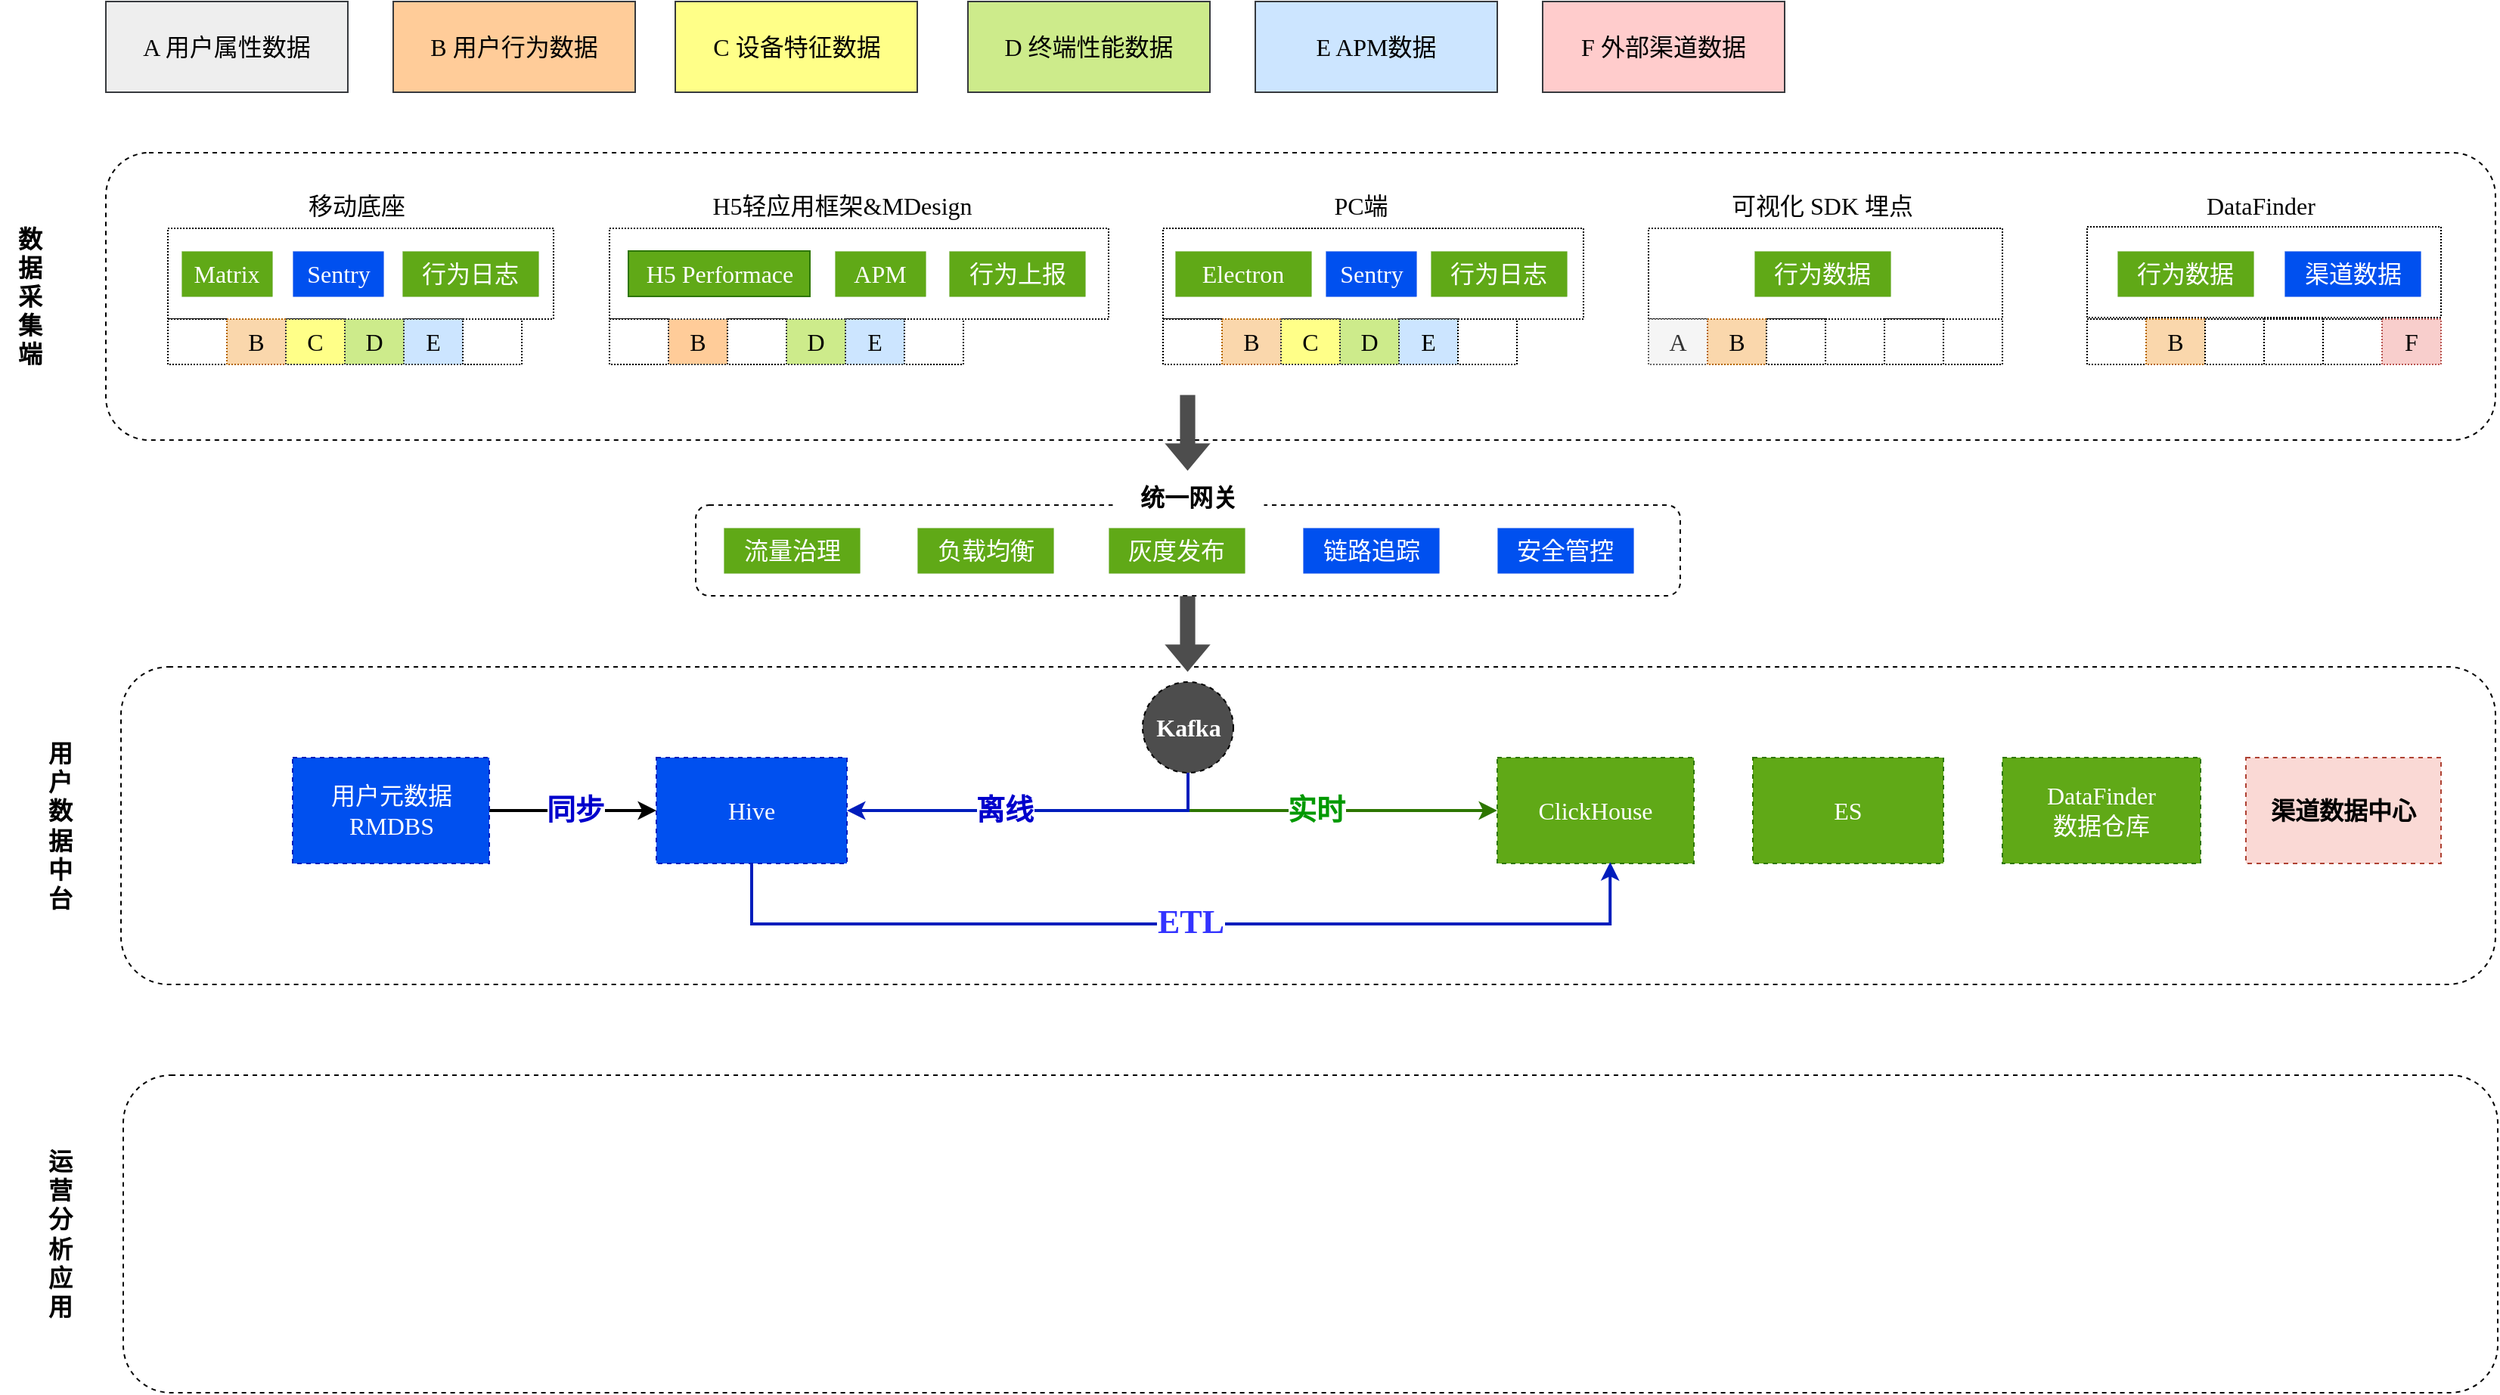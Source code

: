 <mxfile version="17.2.4" type="github">
  <diagram id="R6LKjHRkVj6gWCjwfnXa" name="Page-1">
    <mxGraphModel dx="1609" dy="468" grid="1" gridSize="10" guides="1" tooltips="1" connect="1" arrows="1" fold="1" page="1" pageScale="1" pageWidth="827" pageHeight="1169" math="0" shadow="0">
      <root>
        <mxCell id="0" />
        <mxCell id="1" parent="0" />
        <mxCell id="avs_9zYvvi-18t2LZXdR-45" value="" style="rounded=1;whiteSpace=wrap;html=1;dashed=1;fontSize=22;fontColor=#0000CC;fillColor=#FFFFFF;fontFamily=Comic Sans MS;" vertex="1" parent="1">
          <mxGeometry x="-680" y="480" width="1570" height="210" as="geometry" />
        </mxCell>
        <mxCell id="xEdestO7AOEsHorYzFaQ-1" value="A 用户属性数据" style="rounded=0;whiteSpace=wrap;html=1;fillColor=#eeeeee;strokeColor=#36393d;fontSize=16;fontFamily=Comic Sans MS;" parent="1" vertex="1">
          <mxGeometry x="-690" y="40" width="160" height="60" as="geometry" />
        </mxCell>
        <mxCell id="xEdestO7AOEsHorYzFaQ-2" value="B 用户行为数据" style="rounded=0;whiteSpace=wrap;html=1;fillColor=#ffcc99;strokeColor=#36393d;fontSize=16;fontFamily=Comic Sans MS;" parent="1" vertex="1">
          <mxGeometry x="-500" y="40" width="160" height="60" as="geometry" />
        </mxCell>
        <mxCell id="xEdestO7AOEsHorYzFaQ-3" value="E APM数据" style="rounded=0;whiteSpace=wrap;html=1;fillColor=#cce5ff;strokeColor=#36393d;fontSize=16;fontFamily=Comic Sans MS;" parent="1" vertex="1">
          <mxGeometry x="70" y="40" width="160" height="60" as="geometry" />
        </mxCell>
        <mxCell id="xEdestO7AOEsHorYzFaQ-4" value="F 外部渠道数据" style="rounded=0;whiteSpace=wrap;html=1;fillColor=#ffcccc;strokeColor=#36393d;fontSize=16;fontFamily=Comic Sans MS;" parent="1" vertex="1">
          <mxGeometry x="260" y="40" width="160" height="60" as="geometry" />
        </mxCell>
        <mxCell id="xEdestO7AOEsHorYzFaQ-5" value="" style="rounded=1;whiteSpace=wrap;html=1;fontSize=16;dashed=1;fontFamily=Comic Sans MS;" parent="1" vertex="1">
          <mxGeometry x="-690" y="140" width="1580" height="190" as="geometry" />
        </mxCell>
        <mxCell id="xEdestO7AOEsHorYzFaQ-6" value="数&lt;br&gt;据&lt;br&gt;采&lt;br&gt;集&lt;br&gt;端" style="rounded=0;whiteSpace=wrap;html=1;fontSize=16;strokeWidth=0;strokeColor=none;fontFamily=Comic Sans MS;fontStyle=1" parent="1" vertex="1">
          <mxGeometry x="-760" y="170" width="40" height="130" as="geometry" />
        </mxCell>
        <mxCell id="xEdestO7AOEsHorYzFaQ-8" value="移动底座" style="rounded=0;whiteSpace=wrap;html=1;dashed=1;fontSize=16;strokeWidth=0;fontFamily=Comic Sans MS;strokeColor=none;" parent="1" vertex="1">
          <mxGeometry x="-574" y="160" width="100" height="30" as="geometry" />
        </mxCell>
        <mxCell id="xEdestO7AOEsHorYzFaQ-9" value="" style="rounded=0;whiteSpace=wrap;html=1;dashed=1;fontSize=16;strokeWidth=1;fontFamily=Comic Sans MS;dashPattern=1 1;" parent="1" vertex="1">
          <mxGeometry x="-649" y="190" width="255" height="60" as="geometry" />
        </mxCell>
        <mxCell id="xEdestO7AOEsHorYzFaQ-10" value="Matrix" style="rounded=0;whiteSpace=wrap;html=1;dashed=1;fontSize=16;strokeWidth=0;fontFamily=Comic Sans MS;fillColor=#60a917;fontColor=#ffffff;strokeColor=#2D7600;" parent="1" vertex="1">
          <mxGeometry x="-640" y="205" width="60" height="30" as="geometry" />
        </mxCell>
        <mxCell id="xEdestO7AOEsHorYzFaQ-11" value="Sentry" style="rounded=0;whiteSpace=wrap;html=1;dashed=1;fontSize=16;strokeWidth=0;fontFamily=Comic Sans MS;fillColor=#0050ef;fontColor=#ffffff;strokeColor=#001DBC;" parent="1" vertex="1">
          <mxGeometry x="-566.5" y="205" width="60" height="30" as="geometry" />
        </mxCell>
        <mxCell id="xEdestO7AOEsHorYzFaQ-14" value="行为日志" style="rounded=0;whiteSpace=wrap;html=1;dashed=1;fontSize=16;strokeWidth=0;fontFamily=Comic Sans MS;fillColor=#60a917;fontColor=#ffffff;strokeColor=#2D7600;" parent="1" vertex="1">
          <mxGeometry x="-494" y="205" width="90" height="30" as="geometry" />
        </mxCell>
        <mxCell id="xEdestO7AOEsHorYzFaQ-15" value="H5轻应用框架&amp;amp;MDesign" style="rounded=0;whiteSpace=wrap;html=1;dashed=1;fontSize=16;strokeWidth=0;fontFamily=Comic Sans MS;strokeColor=none;" parent="1" vertex="1">
          <mxGeometry x="-298" y="160" width="190" height="30" as="geometry" />
        </mxCell>
        <mxCell id="xEdestO7AOEsHorYzFaQ-16" value="" style="rounded=0;whiteSpace=wrap;html=1;dashed=1;fontSize=16;strokeWidth=1;fontFamily=Comic Sans MS;dashPattern=1 1;" parent="1" vertex="1">
          <mxGeometry x="-357" y="190" width="330" height="60" as="geometry" />
        </mxCell>
        <mxCell id="xEdestO7AOEsHorYzFaQ-18" value="APM" style="rounded=0;whiteSpace=wrap;html=1;dashed=1;fontSize=16;strokeWidth=0;fontFamily=Comic Sans MS;fillColor=#60a917;fontColor=#ffffff;strokeColor=#2D7600;" parent="1" vertex="1">
          <mxGeometry x="-208" y="205" width="60" height="30" as="geometry" />
        </mxCell>
        <mxCell id="xEdestO7AOEsHorYzFaQ-19" value="行为上报" style="rounded=0;whiteSpace=wrap;html=1;dashed=1;fontSize=16;strokeWidth=0;fontFamily=Comic Sans MS;fillColor=#60a917;fontColor=#ffffff;strokeColor=#2D7600;" parent="1" vertex="1">
          <mxGeometry x="-132.5" y="205" width="90" height="30" as="geometry" />
        </mxCell>
        <mxCell id="xEdestO7AOEsHorYzFaQ-20" value="可视化 SDK 埋点" style="rounded=0;whiteSpace=wrap;html=1;dashed=1;fontSize=16;strokeWidth=0;fontFamily=Comic Sans MS;strokeColor=none;" parent="1" vertex="1">
          <mxGeometry x="350" y="160" width="190" height="30" as="geometry" />
        </mxCell>
        <mxCell id="xEdestO7AOEsHorYzFaQ-21" value="" style="rounded=0;whiteSpace=wrap;html=1;dashed=1;fontSize=16;strokeWidth=1;fontFamily=Comic Sans MS;dashPattern=1 1;" parent="1" vertex="1">
          <mxGeometry x="330" y="190" width="234" height="60" as="geometry" />
        </mxCell>
        <mxCell id="xEdestO7AOEsHorYzFaQ-24" value="行为数据" style="rounded=0;whiteSpace=wrap;html=1;dashed=1;fontSize=16;strokeWidth=0;fontFamily=Comic Sans MS;fillColor=#60a917;fontColor=#ffffff;strokeColor=#2D7600;" parent="1" vertex="1">
          <mxGeometry x="400" y="205" width="90" height="30" as="geometry" />
        </mxCell>
        <mxCell id="xEdestO7AOEsHorYzFaQ-25" value="DataFinder" style="rounded=0;whiteSpace=wrap;html=1;dashed=1;fontSize=16;strokeWidth=0;fontFamily=Comic Sans MS;strokeColor=none;" parent="1" vertex="1">
          <mxGeometry x="640" y="160" width="190" height="30" as="geometry" />
        </mxCell>
        <mxCell id="xEdestO7AOEsHorYzFaQ-26" value="" style="rounded=0;whiteSpace=wrap;html=1;dashed=1;fontSize=16;strokeWidth=1;fontFamily=Comic Sans MS;dashPattern=1 1;" parent="1" vertex="1">
          <mxGeometry x="620" y="189" width="234" height="60" as="geometry" />
        </mxCell>
        <mxCell id="xEdestO7AOEsHorYzFaQ-29" value="渠道数据" style="rounded=0;whiteSpace=wrap;html=1;dashed=1;fontSize=16;strokeWidth=0;fontFamily=Comic Sans MS;fillColor=#0050ef;fontColor=#ffffff;strokeColor=#001DBC;" parent="1" vertex="1">
          <mxGeometry x="750.5" y="205" width="90" height="30" as="geometry" />
        </mxCell>
        <mxCell id="xEdestO7AOEsHorYzFaQ-30" value="" style="rounded=0;whiteSpace=wrap;html=1;dashed=1;dashPattern=1 1;fontFamily=Comic Sans MS;fontSize=16;strokeWidth=1;" parent="1" vertex="1">
          <mxGeometry x="-649" y="250" width="39" height="30" as="geometry" />
        </mxCell>
        <mxCell id="xEdestO7AOEsHorYzFaQ-34" value="B" style="rounded=0;whiteSpace=wrap;html=1;dashed=1;dashPattern=1 1;fontFamily=Comic Sans MS;fontSize=16;strokeWidth=1;fillColor=#fad7ac;strokeColor=#b46504;" parent="1" vertex="1">
          <mxGeometry x="-610" y="250" width="39" height="30" as="geometry" />
        </mxCell>
        <mxCell id="xEdestO7AOEsHorYzFaQ-35" value="C" style="rounded=0;whiteSpace=wrap;html=1;dashed=1;dashPattern=1 1;fontFamily=Comic Sans MS;fontSize=16;strokeWidth=1;fillColor=#ffff88;strokeColor=#36393d;" parent="1" vertex="1">
          <mxGeometry x="-571" y="250" width="39" height="30" as="geometry" />
        </mxCell>
        <mxCell id="xEdestO7AOEsHorYzFaQ-36" value="E" style="rounded=0;whiteSpace=wrap;html=1;dashed=1;dashPattern=1 1;fontFamily=Comic Sans MS;fontSize=16;strokeWidth=1;fillColor=#cce5ff;strokeColor=#36393d;" parent="1" vertex="1">
          <mxGeometry x="-493" y="250" width="39" height="30" as="geometry" />
        </mxCell>
        <mxCell id="xEdestO7AOEsHorYzFaQ-41" value="" style="rounded=0;whiteSpace=wrap;html=1;dashed=1;dashPattern=1 1;fontFamily=Comic Sans MS;fontSize=16;strokeWidth=1;" parent="1" vertex="1">
          <mxGeometry x="-454" y="250" width="39" height="30" as="geometry" />
        </mxCell>
        <mxCell id="xEdestO7AOEsHorYzFaQ-42" value="D 终端性能数据" style="rounded=0;whiteSpace=wrap;html=1;fillColor=#cdeb8b;fontSize=16;fontFamily=Comic Sans MS;strokeColor=#36393d;" parent="1" vertex="1">
          <mxGeometry x="-120" y="40" width="160" height="60" as="geometry" />
        </mxCell>
        <mxCell id="xEdestO7AOEsHorYzFaQ-43" value="" style="rounded=0;whiteSpace=wrap;html=1;dashed=1;dashPattern=1 1;fontFamily=Comic Sans MS;fontSize=16;strokeWidth=1;" parent="1" vertex="1">
          <mxGeometry x="-357" y="250" width="39" height="30" as="geometry" />
        </mxCell>
        <mxCell id="xEdestO7AOEsHorYzFaQ-44" value="B" style="rounded=0;whiteSpace=wrap;html=1;dashed=1;dashPattern=1 1;fontFamily=Comic Sans MS;fontSize=16;strokeWidth=1;fillColor=#ffcc99;strokeColor=#36393d;" parent="1" vertex="1">
          <mxGeometry x="-318" y="250" width="39" height="30" as="geometry" />
        </mxCell>
        <mxCell id="xEdestO7AOEsHorYzFaQ-45" value="" style="rounded=0;whiteSpace=wrap;html=1;dashed=1;dashPattern=1 1;fontFamily=Comic Sans MS;fontSize=16;strokeWidth=1;" parent="1" vertex="1">
          <mxGeometry x="-279" y="250" width="39" height="30" as="geometry" />
        </mxCell>
        <mxCell id="xEdestO7AOEsHorYzFaQ-46" value="D" style="rounded=0;whiteSpace=wrap;html=1;dashed=1;dashPattern=1 1;fontFamily=Comic Sans MS;fontSize=16;strokeWidth=1;fillColor=#cdeb8b;strokeColor=#36393d;" parent="1" vertex="1">
          <mxGeometry x="-240" y="250" width="39" height="30" as="geometry" />
        </mxCell>
        <mxCell id="xEdestO7AOEsHorYzFaQ-47" value="E" style="rounded=0;whiteSpace=wrap;html=1;dashed=1;dashPattern=1 1;fontFamily=Comic Sans MS;fontSize=16;strokeWidth=1;fillColor=#cce5ff;strokeColor=#36393d;" parent="1" vertex="1">
          <mxGeometry x="-201" y="250" width="39" height="30" as="geometry" />
        </mxCell>
        <mxCell id="xEdestO7AOEsHorYzFaQ-48" value="A" style="rounded=0;whiteSpace=wrap;html=1;dashed=1;dashPattern=1 1;fontFamily=Comic Sans MS;fontSize=16;strokeWidth=1;fillColor=#f5f5f5;fontColor=#333333;strokeColor=#666666;" parent="1" vertex="1">
          <mxGeometry x="330" y="250" width="39" height="30" as="geometry" />
        </mxCell>
        <mxCell id="xEdestO7AOEsHorYzFaQ-49" value="B" style="rounded=0;whiteSpace=wrap;html=1;dashed=1;dashPattern=1 1;fontFamily=Comic Sans MS;fontSize=16;strokeWidth=1;fillColor=#fad7ac;strokeColor=#b46504;" parent="1" vertex="1">
          <mxGeometry x="369" y="250" width="39" height="30" as="geometry" />
        </mxCell>
        <mxCell id="xEdestO7AOEsHorYzFaQ-50" value="" style="rounded=0;whiteSpace=wrap;html=1;dashed=1;dashPattern=1 1;fontFamily=Comic Sans MS;fontSize=16;strokeWidth=1;" parent="1" vertex="1">
          <mxGeometry x="408" y="250" width="39" height="30" as="geometry" />
        </mxCell>
        <mxCell id="xEdestO7AOEsHorYzFaQ-51" value="" style="rounded=0;whiteSpace=wrap;html=1;dashed=1;dashPattern=1 1;fontFamily=Comic Sans MS;fontSize=16;strokeWidth=1;" parent="1" vertex="1">
          <mxGeometry x="447" y="250" width="39" height="30" as="geometry" />
        </mxCell>
        <mxCell id="xEdestO7AOEsHorYzFaQ-52" value="" style="rounded=0;whiteSpace=wrap;html=1;dashed=1;dashPattern=1 1;fontFamily=Comic Sans MS;fontSize=16;strokeWidth=1;" parent="1" vertex="1">
          <mxGeometry x="486" y="250" width="39" height="30" as="geometry" />
        </mxCell>
        <mxCell id="xEdestO7AOEsHorYzFaQ-53" value="" style="rounded=0;whiteSpace=wrap;html=1;dashed=1;dashPattern=1 1;fontFamily=Comic Sans MS;fontSize=16;strokeWidth=1;" parent="1" vertex="1">
          <mxGeometry x="620" y="250" width="39" height="30" as="geometry" />
        </mxCell>
        <mxCell id="xEdestO7AOEsHorYzFaQ-54" value="B" style="rounded=0;whiteSpace=wrap;html=1;dashed=1;dashPattern=1 1;fontFamily=Comic Sans MS;fontSize=16;strokeWidth=1;fillColor=#fad7ac;strokeColor=#b46504;" parent="1" vertex="1">
          <mxGeometry x="659" y="250" width="39" height="30" as="geometry" />
        </mxCell>
        <mxCell id="xEdestO7AOEsHorYzFaQ-55" value="" style="rounded=0;whiteSpace=wrap;html=1;dashed=1;dashPattern=1 1;fontFamily=Comic Sans MS;fontSize=16;strokeWidth=1;" parent="1" vertex="1">
          <mxGeometry x="698" y="250" width="39" height="30" as="geometry" />
        </mxCell>
        <mxCell id="xEdestO7AOEsHorYzFaQ-57" value="" style="rounded=0;whiteSpace=wrap;html=1;dashed=1;dashPattern=1 1;fontFamily=Comic Sans MS;fontSize=16;strokeWidth=1;" parent="1" vertex="1">
          <mxGeometry x="737" y="250" width="39" height="30" as="geometry" />
        </mxCell>
        <mxCell id="QShWWnX4GkXOOMJUXcGB-1" value="C 设备特征数据" style="rounded=0;whiteSpace=wrap;html=1;fillColor=#ffff88;fontSize=16;fontFamily=Comic Sans MS;strokeColor=#36393d;" parent="1" vertex="1">
          <mxGeometry x="-313.5" y="40" width="160" height="60" as="geometry" />
        </mxCell>
        <mxCell id="avs_9zYvvi-18t2LZXdR-1" value="H5 Performace" style="rounded=0;whiteSpace=wrap;html=1;fillColor=#60a917;fontColor=#ffffff;strokeColor=#2D7600;fontSize=16;fontFamily=Comic Sans MS;" vertex="1" parent="1">
          <mxGeometry x="-344.5" y="205" width="120" height="30" as="geometry" />
        </mxCell>
        <mxCell id="avs_9zYvvi-18t2LZXdR-2" value="PC端" style="rounded=0;whiteSpace=wrap;html=1;dashed=1;fontSize=16;strokeWidth=0;fontFamily=Comic Sans MS;strokeColor=none;" vertex="1" parent="1">
          <mxGeometry x="90" y="160" width="100" height="30" as="geometry" />
        </mxCell>
        <mxCell id="avs_9zYvvi-18t2LZXdR-3" value="" style="rounded=0;whiteSpace=wrap;html=1;dashed=1;fontSize=16;strokeWidth=1;fontFamily=Comic Sans MS;dashPattern=1 1;" vertex="1" parent="1">
          <mxGeometry x="9" y="190" width="278" height="60" as="geometry" />
        </mxCell>
        <mxCell id="avs_9zYvvi-18t2LZXdR-5" value="Sentry" style="rounded=0;whiteSpace=wrap;html=1;dashed=1;fontSize=16;strokeWidth=0;fontFamily=Comic Sans MS;fillColor=#0050ef;fontColor=#ffffff;strokeColor=#001DBC;" vertex="1" parent="1">
          <mxGeometry x="116.5" y="205" width="60" height="30" as="geometry" />
        </mxCell>
        <mxCell id="avs_9zYvvi-18t2LZXdR-6" value="行为日志" style="rounded=0;whiteSpace=wrap;html=1;dashed=1;fontSize=16;strokeWidth=0;fontFamily=Comic Sans MS;fillColor=#60a917;fontColor=#ffffff;strokeColor=#2D7600;" vertex="1" parent="1">
          <mxGeometry x="186" y="205" width="90" height="30" as="geometry" />
        </mxCell>
        <mxCell id="avs_9zYvvi-18t2LZXdR-7" value="" style="rounded=0;whiteSpace=wrap;html=1;dashed=1;dashPattern=1 1;fontFamily=Comic Sans MS;fontSize=16;strokeWidth=1;" vertex="1" parent="1">
          <mxGeometry x="9" y="250" width="39" height="30" as="geometry" />
        </mxCell>
        <mxCell id="avs_9zYvvi-18t2LZXdR-8" value="B" style="rounded=0;whiteSpace=wrap;html=1;dashed=1;dashPattern=1 1;fontFamily=Comic Sans MS;fontSize=16;strokeWidth=1;fillColor=#fad7ac;strokeColor=#b46504;" vertex="1" parent="1">
          <mxGeometry x="48" y="250" width="39" height="30" as="geometry" />
        </mxCell>
        <mxCell id="avs_9zYvvi-18t2LZXdR-9" value="C" style="rounded=0;whiteSpace=wrap;html=1;dashed=1;dashPattern=1 1;fontFamily=Comic Sans MS;fontSize=16;strokeWidth=1;fillColor=#ffff88;strokeColor=#36393d;" vertex="1" parent="1">
          <mxGeometry x="87" y="250" width="39" height="30" as="geometry" />
        </mxCell>
        <mxCell id="avs_9zYvvi-18t2LZXdR-10" value="D" style="rounded=0;whiteSpace=wrap;html=1;dashed=1;dashPattern=1 1;fontFamily=Comic Sans MS;fontSize=16;strokeWidth=1;fillColor=#cdeb8b;strokeColor=#36393d;" vertex="1" parent="1">
          <mxGeometry x="126" y="250" width="39" height="30" as="geometry" />
        </mxCell>
        <mxCell id="avs_9zYvvi-18t2LZXdR-11" value="E" style="rounded=0;whiteSpace=wrap;html=1;dashed=1;dashPattern=1 1;fontFamily=Comic Sans MS;fontSize=16;strokeWidth=1;fillColor=#cce5ff;strokeColor=#36393d;" vertex="1" parent="1">
          <mxGeometry x="165" y="250" width="39" height="30" as="geometry" />
        </mxCell>
        <mxCell id="avs_9zYvvi-18t2LZXdR-12" value="Electron" style="rounded=0;whiteSpace=wrap;html=1;dashed=1;fontSize=16;strokeWidth=0;fontFamily=Comic Sans MS;fillColor=#60a917;fontColor=#ffffff;strokeColor=#2D7600;" vertex="1" parent="1">
          <mxGeometry x="17" y="205" width="90" height="30" as="geometry" />
        </mxCell>
        <mxCell id="avs_9zYvvi-18t2LZXdR-13" value="D" style="rounded=0;whiteSpace=wrap;html=1;dashed=1;dashPattern=1 1;fontFamily=Comic Sans MS;fontSize=16;strokeWidth=1;fillColor=#cdeb8b;strokeColor=#36393d;" vertex="1" parent="1">
          <mxGeometry x="-532" y="250" width="39" height="30" as="geometry" />
        </mxCell>
        <mxCell id="avs_9zYvvi-18t2LZXdR-14" value="" style="rounded=0;whiteSpace=wrap;html=1;dashed=1;dashPattern=1 1;fontFamily=Comic Sans MS;fontSize=16;strokeWidth=1;" vertex="1" parent="1">
          <mxGeometry x="-162" y="250" width="39" height="30" as="geometry" />
        </mxCell>
        <mxCell id="avs_9zYvvi-18t2LZXdR-15" value="" style="rounded=0;whiteSpace=wrap;html=1;dashed=1;dashPattern=1 1;fontFamily=Comic Sans MS;fontSize=16;strokeWidth=1;" vertex="1" parent="1">
          <mxGeometry x="204" y="250" width="39" height="30" as="geometry" />
        </mxCell>
        <mxCell id="avs_9zYvvi-18t2LZXdR-16" value="" style="rounded=0;whiteSpace=wrap;html=1;dashed=1;dashPattern=1 1;fontFamily=Comic Sans MS;fontSize=16;strokeWidth=1;" vertex="1" parent="1">
          <mxGeometry x="525" y="250" width="39" height="30" as="geometry" />
        </mxCell>
        <mxCell id="avs_9zYvvi-18t2LZXdR-17" value="" style="rounded=0;whiteSpace=wrap;html=1;dashed=1;dashPattern=1 1;fontFamily=Comic Sans MS;fontSize=16;strokeWidth=1;" vertex="1" parent="1">
          <mxGeometry x="776" y="250" width="39" height="30" as="geometry" />
        </mxCell>
        <mxCell id="avs_9zYvvi-18t2LZXdR-18" value="F" style="rounded=0;whiteSpace=wrap;html=1;dashed=1;dashPattern=1 1;fontFamily=Comic Sans MS;fontSize=16;strokeWidth=1;fillColor=#f8cecc;strokeColor=#b85450;" vertex="1" parent="1">
          <mxGeometry x="815" y="250" width="39" height="30" as="geometry" />
        </mxCell>
        <mxCell id="avs_9zYvvi-18t2LZXdR-19" value="行为数据" style="rounded=0;whiteSpace=wrap;html=1;dashed=1;fontSize=16;strokeWidth=0;fontFamily=Comic Sans MS;fillColor=#60a917;fontColor=#ffffff;strokeColor=#2D7600;" vertex="1" parent="1">
          <mxGeometry x="640" y="205" width="90" height="30" as="geometry" />
        </mxCell>
        <mxCell id="avs_9zYvvi-18t2LZXdR-20" value="" style="rounded=1;whiteSpace=wrap;html=1;fontSize=16;dashed=1;fontFamily=Comic Sans MS;" vertex="1" parent="1">
          <mxGeometry x="-300" y="373" width="651" height="60" as="geometry" />
        </mxCell>
        <mxCell id="avs_9zYvvi-18t2LZXdR-21" value="统一网关" style="rounded=0;whiteSpace=wrap;html=1;dashed=1;fontSize=16;strokeWidth=0;fontFamily=Comic Sans MS;strokeColor=none;fontStyle=1" vertex="1" parent="1">
          <mxGeometry x="-24.5" y="353" width="100" height="30" as="geometry" />
        </mxCell>
        <mxCell id="avs_9zYvvi-18t2LZXdR-22" value="流量治理" style="rounded=0;whiteSpace=wrap;html=1;dashed=1;fontSize=16;strokeWidth=0;fontFamily=Comic Sans MS;fillColor=#60a917;fontColor=#ffffff;strokeColor=#2D7600;" vertex="1" parent="1">
          <mxGeometry x="-281.5" y="388" width="90" height="30" as="geometry" />
        </mxCell>
        <mxCell id="avs_9zYvvi-18t2LZXdR-23" value="" style="shape=flexArrow;endArrow=classic;html=1;rounded=0;fontSize=16;fillColor=#4D4D4D;strokeWidth=0;fontFamily=Comic Sans MS;" edge="1" parent="1">
          <mxGeometry width="50" height="50" relative="1" as="geometry">
            <mxPoint x="25" y="300" as="sourcePoint" />
            <mxPoint x="25" y="350" as="targetPoint" />
          </mxGeometry>
        </mxCell>
        <mxCell id="avs_9zYvvi-18t2LZXdR-24" value="负载均衡" style="rounded=0;whiteSpace=wrap;html=1;dashed=1;fontSize=16;strokeWidth=0;fontFamily=Comic Sans MS;fillColor=#60a917;fontColor=#ffffff;strokeColor=#2D7600;" vertex="1" parent="1">
          <mxGeometry x="-153.5" y="388" width="90" height="30" as="geometry" />
        </mxCell>
        <mxCell id="avs_9zYvvi-18t2LZXdR-25" value="灰度发布" style="rounded=0;whiteSpace=wrap;html=1;dashed=1;fontSize=16;strokeWidth=0;fontFamily=Comic Sans MS;fillColor=#60a917;fontColor=#ffffff;strokeColor=#2D7600;" vertex="1" parent="1">
          <mxGeometry x="-27" y="388" width="90" height="30" as="geometry" />
        </mxCell>
        <mxCell id="avs_9zYvvi-18t2LZXdR-27" value="链路追踪" style="rounded=0;whiteSpace=wrap;html=1;dashed=1;fontSize=16;strokeWidth=0;fontFamily=Comic Sans MS;fillColor=#0050ef;fontColor=#ffffff;strokeColor=#001DBC;" vertex="1" parent="1">
          <mxGeometry x="101.5" y="388" width="90" height="30" as="geometry" />
        </mxCell>
        <mxCell id="avs_9zYvvi-18t2LZXdR-28" value="安全管控" style="rounded=0;whiteSpace=wrap;html=1;dashed=1;fontSize=16;strokeWidth=0;fontFamily=Comic Sans MS;fillColor=#0050ef;fontColor=#ffffff;strokeColor=#001DBC;" vertex="1" parent="1">
          <mxGeometry x="230" y="388" width="90" height="30" as="geometry" />
        </mxCell>
        <mxCell id="avs_9zYvvi-18t2LZXdR-31" value="用&lt;br&gt;户&lt;br&gt;数&lt;br&gt;据&lt;br&gt;中&lt;br&gt;台" style="rounded=0;whiteSpace=wrap;html=1;fontSize=16;strokeWidth=0;strokeColor=none;fontFamily=Comic Sans MS;fontStyle=1" vertex="1" parent="1">
          <mxGeometry x="-740" y="520" width="40" height="130" as="geometry" />
        </mxCell>
        <mxCell id="avs_9zYvvi-18t2LZXdR-37" style="edgeStyle=orthogonalEdgeStyle;rounded=0;orthogonalLoop=1;jettySize=auto;html=1;exitX=0.5;exitY=1;exitDx=0;exitDy=0;fontSize=19;fontColor=#4D4D4D;strokeWidth=2;fillColor=#60a917;strokeColor=#2D7600;fontFamily=Comic Sans MS;" edge="1" parent="1" source="avs_9zYvvi-18t2LZXdR-32" target="avs_9zYvvi-18t2LZXdR-34">
          <mxGeometry relative="1" as="geometry" />
        </mxCell>
        <mxCell id="avs_9zYvvi-18t2LZXdR-38" value="实时" style="edgeLabel;html=1;align=center;verticalAlign=middle;resizable=0;points=[];fontSize=19;fontColor=#009900;fontStyle=1;fontFamily=Comic Sans MS;" vertex="1" connectable="0" parent="avs_9zYvvi-18t2LZXdR-37">
          <mxGeometry x="-0.034" y="1" relative="1" as="geometry">
            <mxPoint x="-2" y="1" as="offset" />
          </mxGeometry>
        </mxCell>
        <mxCell id="avs_9zYvvi-18t2LZXdR-39" style="edgeStyle=orthogonalEdgeStyle;rounded=0;orthogonalLoop=1;jettySize=auto;html=1;exitX=0.5;exitY=1;exitDx=0;exitDy=0;entryX=1;entryY=0.5;entryDx=0;entryDy=0;fontSize=19;fontColor=#0000CC;strokeWidth=2;fillColor=#0050ef;strokeColor=#001DBC;fontFamily=Comic Sans MS;" edge="1" parent="1" source="avs_9zYvvi-18t2LZXdR-32" target="avs_9zYvvi-18t2LZXdR-35">
          <mxGeometry relative="1" as="geometry" />
        </mxCell>
        <mxCell id="avs_9zYvvi-18t2LZXdR-40" value="离线" style="edgeLabel;html=1;align=center;verticalAlign=middle;resizable=0;points=[];fontSize=19;fontColor=#0000CC;fontStyle=1;fontFamily=Comic Sans MS;" vertex="1" connectable="0" parent="avs_9zYvvi-18t2LZXdR-39">
          <mxGeometry x="0.339" y="1" relative="1" as="geometry">
            <mxPoint x="21" y="-1" as="offset" />
          </mxGeometry>
        </mxCell>
        <mxCell id="avs_9zYvvi-18t2LZXdR-32" value="Kafka" style="ellipse;whiteSpace=wrap;html=1;aspect=fixed;dashed=1;fontSize=16;fillColor=#4D4D4D;fontColor=#FFFFFF;fontStyle=1;fontFamily=Comic Sans MS;" vertex="1" parent="1">
          <mxGeometry x="-4.5" y="490" width="60" height="60" as="geometry" />
        </mxCell>
        <mxCell id="avs_9zYvvi-18t2LZXdR-29" value="" style="shape=flexArrow;endArrow=classic;html=1;rounded=0;fontSize=16;fillColor=#4D4D4D;strokeWidth=0;fontFamily=Comic Sans MS;" edge="1" parent="1">
          <mxGeometry width="50" height="50" relative="1" as="geometry">
            <mxPoint x="25" y="433" as="sourcePoint" />
            <mxPoint x="25" y="483" as="targetPoint" />
          </mxGeometry>
        </mxCell>
        <mxCell id="avs_9zYvvi-18t2LZXdR-33" value="DataFinder&lt;br style=&quot;font-size: 16px;&quot;&gt;数据仓库" style="rounded=0;whiteSpace=wrap;html=1;dashed=1;fontSize=16;fontColor=#ffffff;fillColor=#60a917;strokeColor=#2D7600;fontFamily=Comic Sans MS;" vertex="1" parent="1">
          <mxGeometry x="564" y="540" width="131" height="70" as="geometry" />
        </mxCell>
        <mxCell id="avs_9zYvvi-18t2LZXdR-34" value="ClickHouse" style="rounded=0;whiteSpace=wrap;html=1;dashed=1;fontSize=16;fontColor=#ffffff;fillColor=#60a917;strokeColor=#2D7600;fontFamily=Comic Sans MS;" vertex="1" parent="1">
          <mxGeometry x="230" y="540" width="130" height="70" as="geometry" />
        </mxCell>
        <mxCell id="avs_9zYvvi-18t2LZXdR-41" style="edgeStyle=orthogonalEdgeStyle;rounded=0;orthogonalLoop=1;jettySize=auto;html=1;exitX=0.5;exitY=1;exitDx=0;exitDy=0;entryX=0.574;entryY=0.987;entryDx=0;entryDy=0;entryPerimeter=0;fontSize=19;fontColor=#4D4D4D;strokeWidth=2;fillColor=#0050ef;strokeColor=#001DBC;fontFamily=Comic Sans MS;" edge="1" parent="1" source="avs_9zYvvi-18t2LZXdR-35" target="avs_9zYvvi-18t2LZXdR-34">
          <mxGeometry relative="1" as="geometry">
            <Array as="points">
              <mxPoint x="-263" y="650" />
              <mxPoint x="305" y="650" />
            </Array>
          </mxGeometry>
        </mxCell>
        <mxCell id="avs_9zYvvi-18t2LZXdR-42" value="ETL" style="edgeLabel;html=1;align=center;verticalAlign=middle;resizable=0;points=[];fontSize=22;fontColor=#3333FF;fontStyle=1;fontFamily=Comic Sans MS;" vertex="1" connectable="0" parent="avs_9zYvvi-18t2LZXdR-41">
          <mxGeometry x="-0.163" y="1" relative="1" as="geometry">
            <mxPoint x="58" as="offset" />
          </mxGeometry>
        </mxCell>
        <mxCell id="avs_9zYvvi-18t2LZXdR-35" value="Hive" style="rounded=0;whiteSpace=wrap;html=1;dashed=1;fontSize=16;fontColor=#ffffff;fillColor=#0050ef;strokeColor=#001DBC;fontFamily=Comic Sans MS;" vertex="1" parent="1">
          <mxGeometry x="-326" y="540" width="126" height="70" as="geometry" />
        </mxCell>
        <mxCell id="avs_9zYvvi-18t2LZXdR-46" value="" style="edgeStyle=orthogonalEdgeStyle;rounded=0;orthogonalLoop=1;jettySize=auto;html=1;fontFamily=Comic Sans MS;fontSize=16;fontColor=#0000CC;strokeWidth=2;fillColor=#4D4D4D;" edge="1" parent="1" source="avs_9zYvvi-18t2LZXdR-43" target="avs_9zYvvi-18t2LZXdR-35">
          <mxGeometry relative="1" as="geometry" />
        </mxCell>
        <mxCell id="avs_9zYvvi-18t2LZXdR-47" value="同步" style="edgeLabel;html=1;align=center;verticalAlign=middle;resizable=0;points=[];fontSize=19;fontFamily=Comic Sans MS;fontColor=#0000CC;fontStyle=1" vertex="1" connectable="0" parent="avs_9zYvvi-18t2LZXdR-46">
          <mxGeometry x="0.23" y="-2" relative="1" as="geometry">
            <mxPoint x="-12" y="-2" as="offset" />
          </mxGeometry>
        </mxCell>
        <mxCell id="avs_9zYvvi-18t2LZXdR-43" value="用户元数据&lt;br style=&quot;font-size: 16px;&quot;&gt;RMDBS" style="rounded=0;whiteSpace=wrap;html=1;dashed=1;fontSize=16;fontColor=#ffffff;fillColor=#0050ef;strokeColor=#001DBC;fontFamily=Comic Sans MS;" vertex="1" parent="1">
          <mxGeometry x="-566.5" y="540" width="130" height="70" as="geometry" />
        </mxCell>
        <mxCell id="avs_9zYvvi-18t2LZXdR-44" value="渠道数据中心" style="rounded=0;whiteSpace=wrap;html=1;dashed=1;fontSize=16;fillColor=#fad9d5;strokeColor=#ae4132;fontStyle=1;fontFamily=Comic Sans MS;" vertex="1" parent="1">
          <mxGeometry x="725" y="540" width="129" height="70" as="geometry" />
        </mxCell>
        <mxCell id="avs_9zYvvi-18t2LZXdR-48" value="ES" style="rounded=0;whiteSpace=wrap;html=1;dashed=1;fontSize=16;fontColor=#ffffff;fillColor=#60a917;strokeColor=#2D7600;fontFamily=Comic Sans MS;" vertex="1" parent="1">
          <mxGeometry x="399" y="540" width="126" height="70" as="geometry" />
        </mxCell>
        <mxCell id="avs_9zYvvi-18t2LZXdR-49" value="" style="rounded=1;whiteSpace=wrap;html=1;dashed=1;fontSize=22;fontColor=#0000CC;fillColor=#FFFFFF;fontFamily=Comic Sans MS;" vertex="1" parent="1">
          <mxGeometry x="-678.5" y="750" width="1570" height="210" as="geometry" />
        </mxCell>
        <mxCell id="avs_9zYvvi-18t2LZXdR-50" value="运&lt;br&gt;营&lt;br&gt;分&lt;br&gt;析&lt;br&gt;应&lt;br&gt;用" style="rounded=0;whiteSpace=wrap;html=1;fontSize=16;strokeWidth=0;strokeColor=none;fontFamily=Comic Sans MS;fontStyle=1" vertex="1" parent="1">
          <mxGeometry x="-740" y="790" width="40" height="130" as="geometry" />
        </mxCell>
      </root>
    </mxGraphModel>
  </diagram>
</mxfile>
